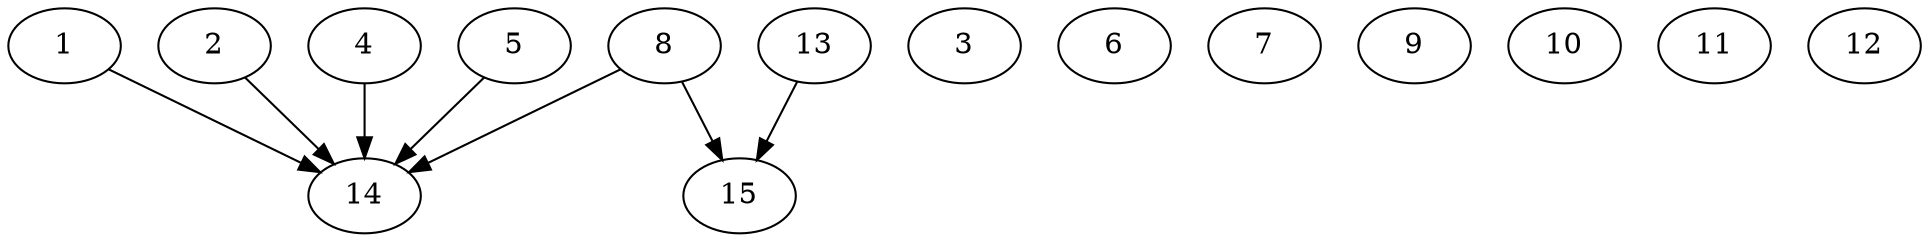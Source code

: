 // DAG automatically generated by daggen at Thu Oct  3 13:59:27 2019
// ./daggen --dot -n 15 --ccr 0.3 --fat 0.9 --regular 0.5 --density 0.7 --mindata 5242880 --maxdata 52428800 
digraph G {
  1 [size="107728213", alpha="0.17", expect_size="32318464"] 
  1 -> 14 [size ="32318464"]
  2 [size="91586560", alpha="0.04", expect_size="27475968"] 
  2 -> 14 [size ="27475968"]
  3 [size="44779520", alpha="0.16", expect_size="13433856"] 
  4 [size="57613653", alpha="0.18", expect_size="17284096"] 
  4 -> 14 [size ="17284096"]
  5 [size="170284373", alpha="0.20", expect_size="51085312"] 
  5 -> 14 [size ="51085312"]
  6 [size="150473387", alpha="0.11", expect_size="45142016"] 
  7 [size="43543893", alpha="0.19", expect_size="13063168"] 
  8 [size="114749440", alpha="0.12", expect_size="34424832"] 
  8 -> 14 [size ="34424832"]
  8 -> 15 [size ="34424832"]
  9 [size="72181760", alpha="0.13", expect_size="21654528"] 
  10 [size="105765547", alpha="0.07", expect_size="31729664"] 
  11 [size="145397760", alpha="0.03", expect_size="43619328"] 
  12 [size="119579307", alpha="0.15", expect_size="35873792"] 
  13 [size="149821440", alpha="0.09", expect_size="44946432"] 
  13 -> 15 [size ="44946432"]
  14 [size="117766827", alpha="0.08", expect_size="35330048"] 
  15 [size="104813227", alpha="0.19", expect_size="31443968"] 
}
